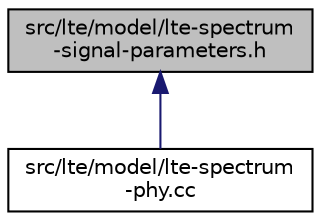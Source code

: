 digraph "src/lte/model/lte-spectrum-signal-parameters.h"
{
 // LATEX_PDF_SIZE
  edge [fontname="Helvetica",fontsize="10",labelfontname="Helvetica",labelfontsize="10"];
  node [fontname="Helvetica",fontsize="10",shape=record];
  Node1 [label="src/lte/model/lte-spectrum\l-signal-parameters.h",height=0.2,width=0.4,color="black", fillcolor="grey75", style="filled", fontcolor="black",tooltip=" "];
  Node1 -> Node2 [dir="back",color="midnightblue",fontsize="10",style="solid",fontname="Helvetica"];
  Node2 [label="src/lte/model/lte-spectrum\l-phy.cc",height=0.2,width=0.4,color="black", fillcolor="white", style="filled",URL="$lte-spectrum-phy_8cc.html",tooltip=" "];
}

